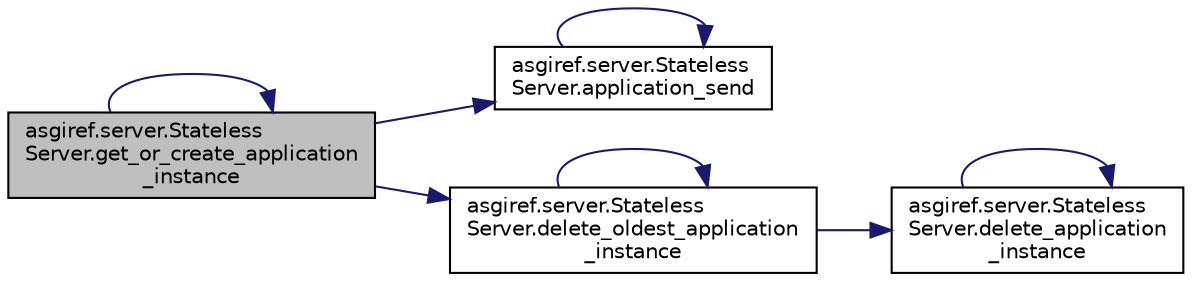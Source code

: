 digraph "asgiref.server.StatelessServer.get_or_create_application_instance"
{
 // LATEX_PDF_SIZE
  edge [fontname="Helvetica",fontsize="10",labelfontname="Helvetica",labelfontsize="10"];
  node [fontname="Helvetica",fontsize="10",shape=record];
  rankdir="LR";
  Node1 [label="asgiref.server.Stateless\lServer.get_or_create_application\l_instance",height=0.2,width=0.4,color="black", fillcolor="grey75", style="filled", fontcolor="black",tooltip="Application instance management."];
  Node1 -> Node2 [color="midnightblue",fontsize="10",style="solid",fontname="Helvetica"];
  Node2 [label="asgiref.server.Stateless\lServer.application_send",height=0.2,width=0.4,color="black", fillcolor="white", style="filled",URL="$d7/d61/classasgiref_1_1server_1_1_stateless_server.html#a6f1266212fa7da08d4c616e0d68fdb34",tooltip=" "];
  Node2 -> Node2 [color="midnightblue",fontsize="10",style="solid",fontname="Helvetica"];
  Node1 -> Node3 [color="midnightblue",fontsize="10",style="solid",fontname="Helvetica"];
  Node3 [label="asgiref.server.Stateless\lServer.delete_oldest_application\l_instance",height=0.2,width=0.4,color="black", fillcolor="white", style="filled",URL="$d7/d61/classasgiref_1_1server_1_1_stateless_server.html#acedbc4b394293ff032be824b0ebc205d",tooltip=" "];
  Node3 -> Node4 [color="midnightblue",fontsize="10",style="solid",fontname="Helvetica"];
  Node4 [label="asgiref.server.Stateless\lServer.delete_application\l_instance",height=0.2,width=0.4,color="black", fillcolor="white", style="filled",URL="$d7/d61/classasgiref_1_1server_1_1_stateless_server.html#a189dc220a846a8daaed9f8c9fddf32be",tooltip=" "];
  Node4 -> Node4 [color="midnightblue",fontsize="10",style="solid",fontname="Helvetica"];
  Node3 -> Node3 [color="midnightblue",fontsize="10",style="solid",fontname="Helvetica"];
  Node1 -> Node1 [color="midnightblue",fontsize="10",style="solid",fontname="Helvetica"];
}
